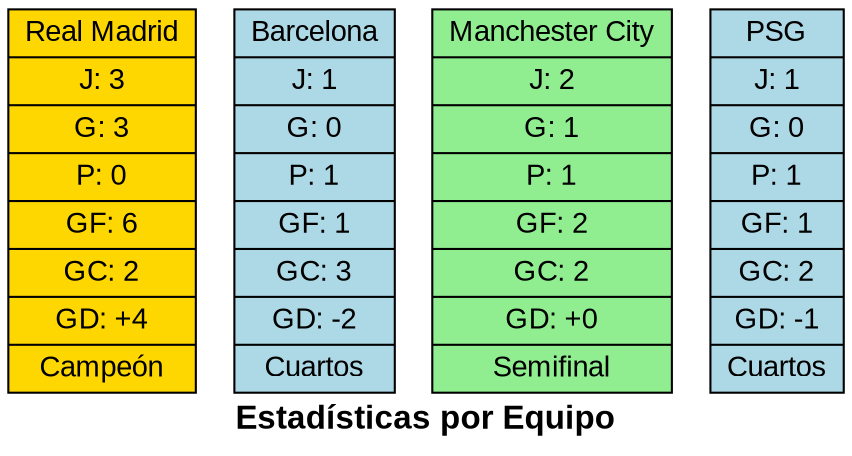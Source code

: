 digraph TeamStats {
    rankdir=TB;
    node [shape=record, style=filled, fontname="Arial"];
    bgcolor=white;

    team0 [label="{Real Madrid|J: 3|G: 3|P: 0|GF: 6|GC: 2|GD: +4|Campeón}", fillcolor="gold"];
    team1 [label="{Barcelona|J: 1|G: 0|P: 1|GF: 1|GC: 3|GD: -2|Cuartos}", fillcolor="lightblue"];
    team2 [label="{Manchester City|J: 2|G: 1|P: 1|GF: 2|GC: 2|GD: +0|Semifinal}", fillcolor="lightgreen"];
    team3 [label="{PSG|J: 1|G: 0|P: 1|GF: 1|GC: 2|GD: -1|Cuartos}", fillcolor="lightblue"];

    label="Estadísticas por Equipo";
    fontsize=16;
    fontname="Arial Bold";
}
